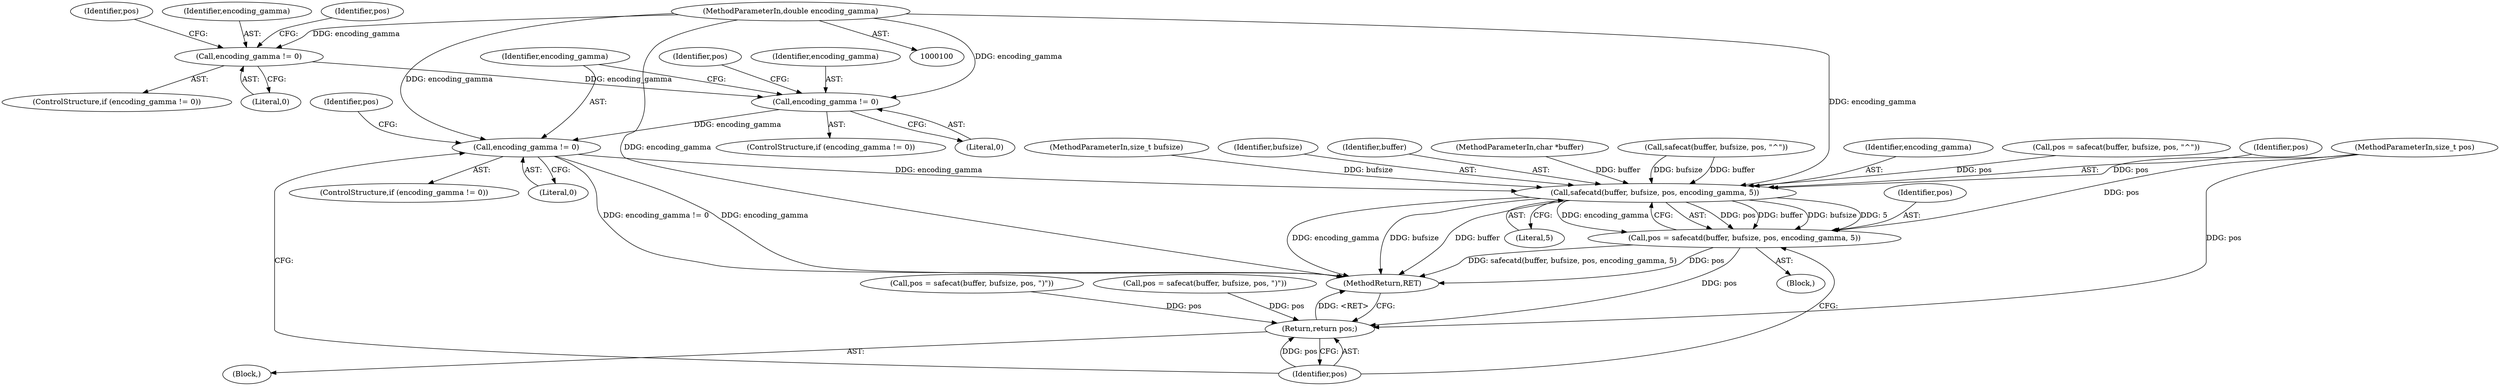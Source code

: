 digraph "1_Android_9d4853418ab2f754c2b63e091c29c5529b8b86ca_124@del" {
"1000105" [label="(MethodParameterIn,double encoding_gamma)"];
"1000113" [label="(Call,encoding_gamma != 0)"];
"1000302" [label="(Call,encoding_gamma != 0)"];
"1000313" [label="(Call,encoding_gamma != 0)"];
"1000326" [label="(Call,safecatd(buffer, bufsize, pos, encoding_gamma, 5))"];
"1000324" [label="(Call,pos = safecatd(buffer, bufsize, pos, encoding_gamma, 5))"];
"1000332" [label="(Return,return pos;)"];
"1000313" [label="(Call,encoding_gamma != 0)"];
"1000101" [label="(MethodParameterIn,char *buffer)"];
"1000302" [label="(Call,encoding_gamma != 0)"];
"1000112" [label="(ControlStructure,if (encoding_gamma != 0))"];
"1000115" [label="(Literal,0)"];
"1000330" [label="(Identifier,encoding_gamma)"];
"1000332" [label="(Return,return pos;)"];
"1000333" [label="(Identifier,pos)"];
"1000317" [label="(Call,pos = safecat(buffer, bufsize, pos, \"^\"))"];
"1000329" [label="(Identifier,pos)"];
"1000106" [label="(Block,)"];
"1000326" [label="(Call,safecatd(buffer, bufsize, pos, encoding_gamma, 5))"];
"1000294" [label="(Call,pos = safecat(buffer, bufsize, pos, \")\"))"];
"1000325" [label="(Identifier,pos)"];
"1000312" [label="(ControlStructure,if (encoding_gamma != 0))"];
"1000304" [label="(Literal,0)"];
"1000319" [label="(Call,safecat(buffer, bufsize, pos, \"^\"))"];
"1000114" [label="(Identifier,encoding_gamma)"];
"1000124" [label="(Identifier,pos)"];
"1000331" [label="(Literal,5)"];
"1000301" [label="(ControlStructure,if (encoding_gamma != 0))"];
"1000306" [label="(Identifier,pos)"];
"1000303" [label="(Identifier,encoding_gamma)"];
"1000316" [label="(Block,)"];
"1000318" [label="(Identifier,pos)"];
"1000102" [label="(MethodParameterIn,size_t bufsize)"];
"1000334" [label="(MethodReturn,RET)"];
"1000315" [label="(Literal,0)"];
"1000103" [label="(MethodParameterIn,size_t pos)"];
"1000314" [label="(Identifier,encoding_gamma)"];
"1000305" [label="(Call,pos = safecat(buffer, bufsize, pos, \")\"))"];
"1000105" [label="(MethodParameterIn,double encoding_gamma)"];
"1000328" [label="(Identifier,bufsize)"];
"1000327" [label="(Identifier,buffer)"];
"1000324" [label="(Call,pos = safecatd(buffer, bufsize, pos, encoding_gamma, 5))"];
"1000113" [label="(Call,encoding_gamma != 0)"];
"1000117" [label="(Identifier,pos)"];
"1000105" -> "1000100"  [label="AST: "];
"1000105" -> "1000334"  [label="DDG: encoding_gamma"];
"1000105" -> "1000113"  [label="DDG: encoding_gamma"];
"1000105" -> "1000302"  [label="DDG: encoding_gamma"];
"1000105" -> "1000313"  [label="DDG: encoding_gamma"];
"1000105" -> "1000326"  [label="DDG: encoding_gamma"];
"1000113" -> "1000112"  [label="AST: "];
"1000113" -> "1000115"  [label="CFG: "];
"1000114" -> "1000113"  [label="AST: "];
"1000115" -> "1000113"  [label="AST: "];
"1000117" -> "1000113"  [label="CFG: "];
"1000124" -> "1000113"  [label="CFG: "];
"1000113" -> "1000302"  [label="DDG: encoding_gamma"];
"1000302" -> "1000301"  [label="AST: "];
"1000302" -> "1000304"  [label="CFG: "];
"1000303" -> "1000302"  [label="AST: "];
"1000304" -> "1000302"  [label="AST: "];
"1000306" -> "1000302"  [label="CFG: "];
"1000314" -> "1000302"  [label="CFG: "];
"1000302" -> "1000313"  [label="DDG: encoding_gamma"];
"1000313" -> "1000312"  [label="AST: "];
"1000313" -> "1000315"  [label="CFG: "];
"1000314" -> "1000313"  [label="AST: "];
"1000315" -> "1000313"  [label="AST: "];
"1000318" -> "1000313"  [label="CFG: "];
"1000333" -> "1000313"  [label="CFG: "];
"1000313" -> "1000334"  [label="DDG: encoding_gamma != 0"];
"1000313" -> "1000334"  [label="DDG: encoding_gamma"];
"1000313" -> "1000326"  [label="DDG: encoding_gamma"];
"1000326" -> "1000324"  [label="AST: "];
"1000326" -> "1000331"  [label="CFG: "];
"1000327" -> "1000326"  [label="AST: "];
"1000328" -> "1000326"  [label="AST: "];
"1000329" -> "1000326"  [label="AST: "];
"1000330" -> "1000326"  [label="AST: "];
"1000331" -> "1000326"  [label="AST: "];
"1000324" -> "1000326"  [label="CFG: "];
"1000326" -> "1000334"  [label="DDG: bufsize"];
"1000326" -> "1000334"  [label="DDG: encoding_gamma"];
"1000326" -> "1000334"  [label="DDG: buffer"];
"1000326" -> "1000324"  [label="DDG: pos"];
"1000326" -> "1000324"  [label="DDG: buffer"];
"1000326" -> "1000324"  [label="DDG: bufsize"];
"1000326" -> "1000324"  [label="DDG: 5"];
"1000326" -> "1000324"  [label="DDG: encoding_gamma"];
"1000319" -> "1000326"  [label="DDG: buffer"];
"1000319" -> "1000326"  [label="DDG: bufsize"];
"1000101" -> "1000326"  [label="DDG: buffer"];
"1000102" -> "1000326"  [label="DDG: bufsize"];
"1000317" -> "1000326"  [label="DDG: pos"];
"1000103" -> "1000326"  [label="DDG: pos"];
"1000324" -> "1000316"  [label="AST: "];
"1000325" -> "1000324"  [label="AST: "];
"1000333" -> "1000324"  [label="CFG: "];
"1000324" -> "1000334"  [label="DDG: safecatd(buffer, bufsize, pos, encoding_gamma, 5)"];
"1000324" -> "1000334"  [label="DDG: pos"];
"1000103" -> "1000324"  [label="DDG: pos"];
"1000324" -> "1000332"  [label="DDG: pos"];
"1000332" -> "1000106"  [label="AST: "];
"1000332" -> "1000333"  [label="CFG: "];
"1000333" -> "1000332"  [label="AST: "];
"1000334" -> "1000332"  [label="CFG: "];
"1000332" -> "1000334"  [label="DDG: <RET>"];
"1000333" -> "1000332"  [label="DDG: pos"];
"1000305" -> "1000332"  [label="DDG: pos"];
"1000294" -> "1000332"  [label="DDG: pos"];
"1000103" -> "1000332"  [label="DDG: pos"];
}
